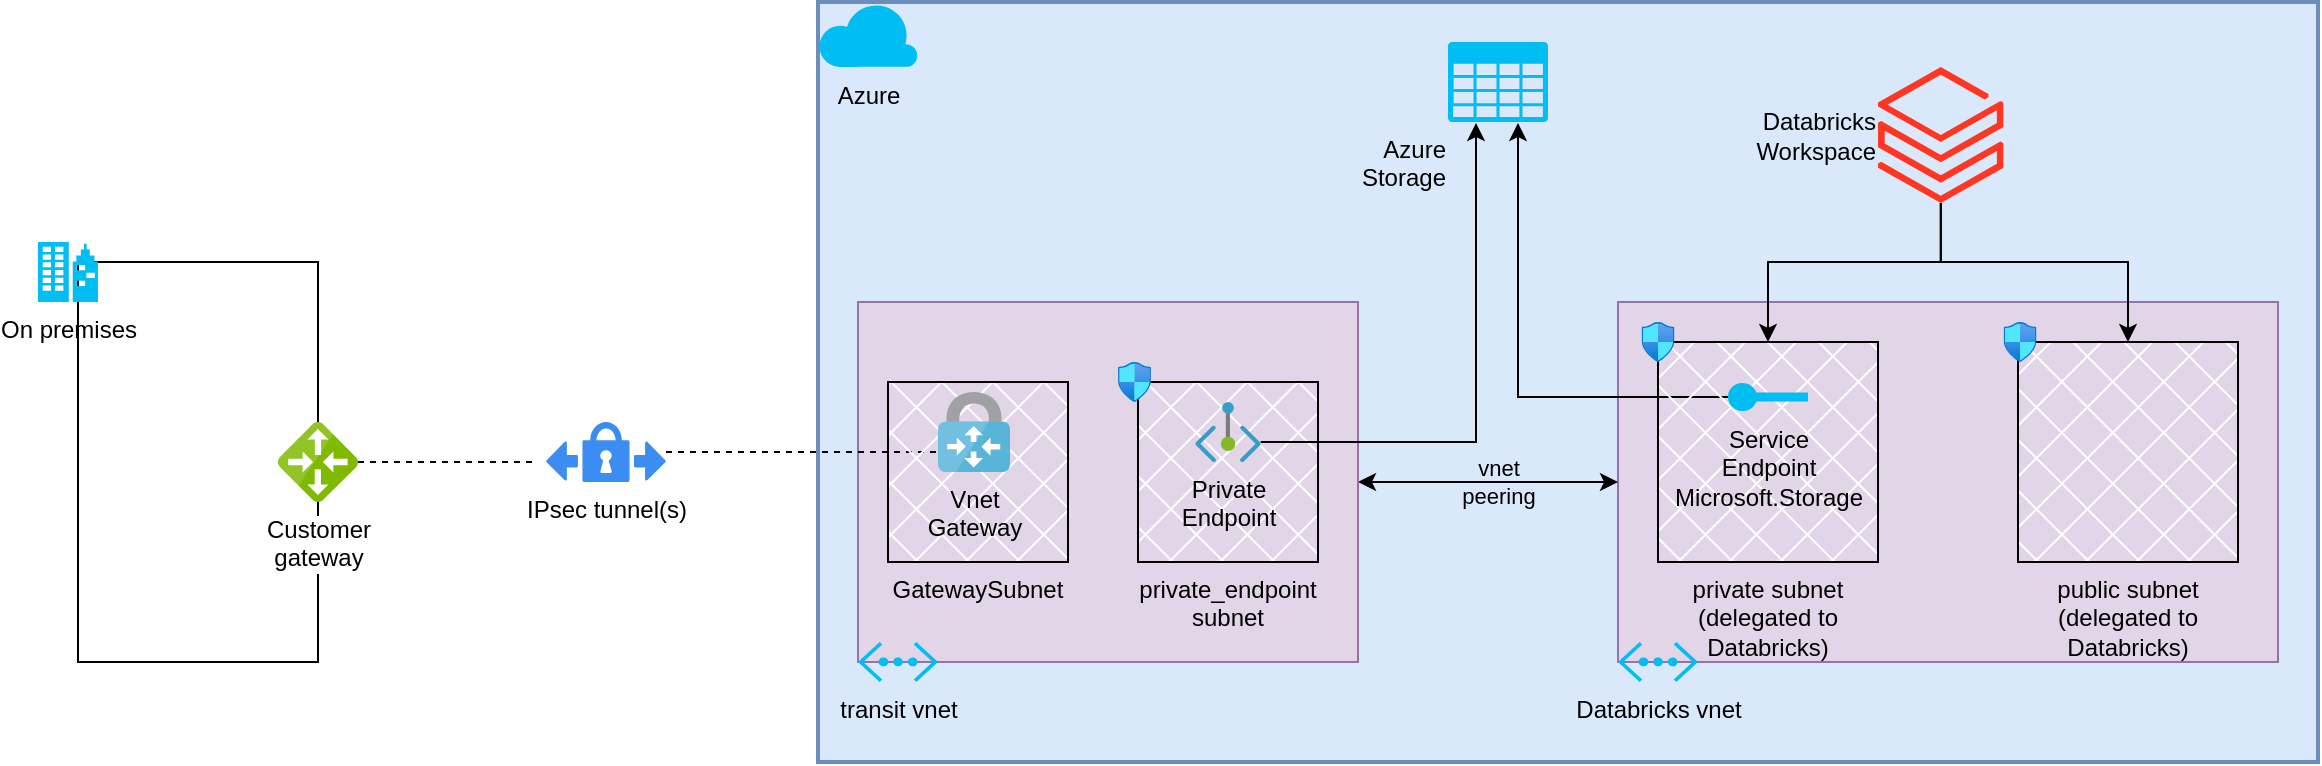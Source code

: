 <mxfile version="22.1.16" type="device">
  <diagram name="Page-1" id="wlpCGRaCWPYndiIkK6_C">
    <mxGraphModel dx="880" dy="1637" grid="1" gridSize="10" guides="1" tooltips="1" connect="1" arrows="1" fold="1" page="1" pageScale="1" pageWidth="827" pageHeight="1169" math="0" shadow="0">
      <root>
        <mxCell id="0" />
        <mxCell id="1" parent="0" />
        <mxCell id="36lTpFecWONafMQtDg19-7" value="" style="rounded=0;whiteSpace=wrap;html=1;fillColor=#dae8fc;strokeColor=#6c8ebf;strokeWidth=2;" vertex="1" parent="1">
          <mxGeometry x="480" y="-120" width="750" height="380" as="geometry" />
        </mxCell>
        <mxCell id="36lTpFecWONafMQtDg19-27" value="" style="rounded=0;whiteSpace=wrap;html=1;fillColor=#e1d5e7;strokeColor=#9673a6;fillStyle=auto;" vertex="1" parent="1">
          <mxGeometry x="880" y="30" width="330" height="180" as="geometry" />
        </mxCell>
        <mxCell id="36lTpFecWONafMQtDg19-50" style="edgeStyle=orthogonalEdgeStyle;rounded=0;orthogonalLoop=1;jettySize=auto;html=1;entryX=0;entryY=0.5;entryDx=0;entryDy=0;startArrow=classic;startFill=1;" edge="1" parent="1" source="36lTpFecWONafMQtDg19-18" target="36lTpFecWONafMQtDg19-27">
          <mxGeometry relative="1" as="geometry" />
        </mxCell>
        <mxCell id="36lTpFecWONafMQtDg19-51" value="vnet&lt;br&gt;peering" style="edgeLabel;html=1;align=center;verticalAlign=middle;resizable=0;points=[];labelBackgroundColor=none;" vertex="1" connectable="0" parent="36lTpFecWONafMQtDg19-50">
          <mxGeometry x="-0.139" y="-1" relative="1" as="geometry">
            <mxPoint x="14" y="-1" as="offset" />
          </mxGeometry>
        </mxCell>
        <mxCell id="36lTpFecWONafMQtDg19-18" value="" style="rounded=0;whiteSpace=wrap;html=1;fillColor=#e1d5e7;strokeColor=#9673a6;fillStyle=auto;" vertex="1" parent="1">
          <mxGeometry x="500" y="30" width="250" height="180" as="geometry" />
        </mxCell>
        <mxCell id="36lTpFecWONafMQtDg19-5" value="" style="rounded=0;whiteSpace=wrap;html=1;fillColor=none;" vertex="1" parent="1">
          <mxGeometry x="110" y="10" width="120" height="200" as="geometry" />
        </mxCell>
        <mxCell id="36lTpFecWONafMQtDg19-6" value="On premises" style="verticalLabelPosition=bottom;html=1;verticalAlign=top;align=center;strokeColor=none;fillColor=#00BEF2;shape=mxgraph.azure.enterprise;pointerEvents=1;" vertex="1" parent="1">
          <mxGeometry x="90" width="30" height="30" as="geometry" />
        </mxCell>
        <mxCell id="36lTpFecWONafMQtDg19-3" value="Customer&lt;br&gt;gateway" style="image;sketch=0;aspect=fixed;html=1;points=[];align=center;fontSize=12;image=img/lib/mscae/Local_Network_Gateways.svg;" vertex="1" parent="1">
          <mxGeometry x="210" y="90" width="40" height="40" as="geometry" />
        </mxCell>
        <mxCell id="36lTpFecWONafMQtDg19-44" value="" style="edgeStyle=orthogonalEdgeStyle;rounded=0;orthogonalLoop=1;jettySize=auto;html=1;entryX=0.278;entryY=0.75;entryDx=0;entryDy=0;entryPerimeter=0;dashed=1;" edge="1" parent="1" source="36lTpFecWONafMQtDg19-8" target="36lTpFecWONafMQtDg19-14">
          <mxGeometry relative="1" as="geometry" />
        </mxCell>
        <mxCell id="36lTpFecWONafMQtDg19-8" value="IPsec tunnel(s)" style="sketch=0;html=1;aspect=fixed;strokeColor=none;shadow=0;fillColor=#3B8DF1;verticalAlign=top;labelPosition=center;verticalLabelPosition=bottom;shape=mxgraph.gcp2.vpn" vertex="1" parent="1">
          <mxGeometry x="344" y="90" width="60" height="30" as="geometry" />
        </mxCell>
        <mxCell id="36lTpFecWONafMQtDg19-13" style="edgeStyle=orthogonalEdgeStyle;rounded=0;orthogonalLoop=1;jettySize=auto;html=1;endArrow=none;endFill=0;dashed=1;" edge="1" parent="1">
          <mxGeometry relative="1" as="geometry">
            <mxPoint x="250" y="110" as="sourcePoint" />
            <mxPoint x="340" y="110" as="targetPoint" />
          </mxGeometry>
        </mxCell>
        <mxCell id="36lTpFecWONafMQtDg19-19" value="transit&amp;nbsp;vnet" style="verticalLabelPosition=bottom;html=1;verticalAlign=top;align=center;strokeColor=none;fillColor=#00BEF2;shape=mxgraph.azure.virtual_network;pointerEvents=1;" vertex="1" parent="1">
          <mxGeometry x="500" y="200" width="40" height="20" as="geometry" />
        </mxCell>
        <mxCell id="36lTpFecWONafMQtDg19-22" value="Azure&lt;br&gt;Storage" style="verticalLabelPosition=bottom;html=1;verticalAlign=top;align=right;strokeColor=none;fillColor=#00BEF2;shape=mxgraph.azure.storage;pointerEvents=1;labelPosition=left;" vertex="1" parent="1">
          <mxGeometry x="795" y="-100" width="50" height="40" as="geometry" />
        </mxCell>
        <mxCell id="36lTpFecWONafMQtDg19-23" value="Azure" style="verticalLabelPosition=bottom;html=1;verticalAlign=top;align=center;strokeColor=none;fillColor=#00BEF2;shape=mxgraph.azure.cloud;" vertex="1" parent="1">
          <mxGeometry x="480" y="-120" width="50" height="32.5" as="geometry" />
        </mxCell>
        <mxCell id="36lTpFecWONafMQtDg19-29" value="Databricks vnet" style="verticalLabelPosition=bottom;html=1;verticalAlign=top;align=center;strokeColor=none;fillColor=#00BEF2;shape=mxgraph.azure.virtual_network;pointerEvents=1;" vertex="1" parent="1">
          <mxGeometry x="880" y="200" width="40" height="20" as="geometry" />
        </mxCell>
        <mxCell id="36lTpFecWONafMQtDg19-41" value="GatewaySubnet" style="rounded=0;whiteSpace=wrap;html=1;fillColor=default;fillStyle=cross-hatch;labelPosition=center;verticalLabelPosition=bottom;align=center;verticalAlign=top;" vertex="1" parent="1">
          <mxGeometry x="515" y="70" width="90" height="90" as="geometry" />
        </mxCell>
        <mxCell id="36lTpFecWONafMQtDg19-42" value="private_endpoint&lt;br&gt;subnet" style="rounded=0;whiteSpace=wrap;html=1;fillColor=default;fillStyle=cross-hatch;labelPosition=center;verticalLabelPosition=bottom;align=center;verticalAlign=top;" vertex="1" parent="1">
          <mxGeometry x="640" y="70" width="90" height="90" as="geometry" />
        </mxCell>
        <mxCell id="36lTpFecWONafMQtDg19-21" value="Private&lt;br&gt;Endpoint" style="image;aspect=fixed;html=1;points=[];align=center;fontSize=12;image=img/lib/azure2/networking/Private_Endpoint.svg;imageBackground=none;labelBackgroundColor=none;" vertex="1" parent="1">
          <mxGeometry x="668.64" y="80" width="32.73" height="30" as="geometry" />
        </mxCell>
        <mxCell id="36lTpFecWONafMQtDg19-14" value="Vnet&lt;br&gt;Gateway" style="image;sketch=0;aspect=fixed;html=1;points=[];align=center;fontSize=12;image=img/lib/mscae/VPN_Gateway.svg;labelBackgroundColor=none;" vertex="1" parent="1">
          <mxGeometry x="540" y="75" width="36" height="40" as="geometry" />
        </mxCell>
        <mxCell id="36lTpFecWONafMQtDg19-45" style="edgeStyle=orthogonalEdgeStyle;rounded=0;orthogonalLoop=1;jettySize=auto;html=1;entryX=0.28;entryY=1.013;entryDx=0;entryDy=0;entryPerimeter=0;" edge="1" parent="1" source="36lTpFecWONafMQtDg19-21" target="36lTpFecWONafMQtDg19-22">
          <mxGeometry relative="1" as="geometry">
            <Array as="points">
              <mxPoint x="809" y="100" />
            </Array>
          </mxGeometry>
        </mxCell>
        <mxCell id="36lTpFecWONafMQtDg19-46" style="edgeStyle=orthogonalEdgeStyle;rounded=0;orthogonalLoop=1;jettySize=auto;html=1;entryX=0.7;entryY=1.013;entryDx=0;entryDy=0;entryPerimeter=0;" edge="1" parent="1" source="36lTpFecWONafMQtDg19-34" target="36lTpFecWONafMQtDg19-22">
          <mxGeometry relative="1" as="geometry" />
        </mxCell>
        <mxCell id="36lTpFecWONafMQtDg19-48" value="private subnet&lt;br&gt;(delegated to&lt;br&gt;Databricks)" style="rounded=0;whiteSpace=wrap;html=1;fillColor=default;fillStyle=cross-hatch;labelPosition=center;verticalLabelPosition=bottom;align=center;verticalAlign=top;" vertex="1" parent="1">
          <mxGeometry x="900" y="50" width="110" height="110" as="geometry" />
        </mxCell>
        <mxCell id="36lTpFecWONafMQtDg19-49" value="public subnet&lt;br&gt;(delegated to&lt;br&gt;Databricks)" style="rounded=0;whiteSpace=wrap;html=1;fillColor=default;fillStyle=cross-hatch;labelPosition=center;verticalLabelPosition=bottom;align=center;verticalAlign=top;" vertex="1" parent="1">
          <mxGeometry x="1080" y="50" width="110" height="110" as="geometry" />
        </mxCell>
        <mxCell id="36lTpFecWONafMQtDg19-34" value="Service&lt;br&gt;Endpoint&lt;br&gt;Microsoft.Storage" style="verticalLabelPosition=bottom;html=1;verticalAlign=top;align=center;strokeColor=none;fillColor=#00BEF2;shape=mxgraph.azure.service_endpoint;rotation=0;" vertex="1" parent="1">
          <mxGeometry x="935" y="70" width="40" height="15" as="geometry" />
        </mxCell>
        <mxCell id="36lTpFecWONafMQtDg19-53" style="edgeStyle=orthogonalEdgeStyle;rounded=0;orthogonalLoop=1;jettySize=auto;html=1;entryX=0.5;entryY=0;entryDx=0;entryDy=0;" edge="1" parent="1" source="36lTpFecWONafMQtDg19-52" target="36lTpFecWONafMQtDg19-48">
          <mxGeometry relative="1" as="geometry">
            <Array as="points">
              <mxPoint x="1041" y="10" />
              <mxPoint x="955" y="10" />
            </Array>
          </mxGeometry>
        </mxCell>
        <mxCell id="36lTpFecWONafMQtDg19-54" style="edgeStyle=orthogonalEdgeStyle;rounded=0;orthogonalLoop=1;jettySize=auto;html=1;" edge="1" parent="1" source="36lTpFecWONafMQtDg19-52" target="36lTpFecWONafMQtDg19-49">
          <mxGeometry relative="1" as="geometry">
            <Array as="points">
              <mxPoint x="1041" y="10" />
              <mxPoint x="1135" y="10" />
            </Array>
          </mxGeometry>
        </mxCell>
        <mxCell id="36lTpFecWONafMQtDg19-52" value="Databricks&lt;br&gt;Workspace" style="image;aspect=fixed;html=1;points=[];align=right;fontSize=12;image=img/lib/azure2/analytics/Azure_Databricks.svg;labelBackgroundColor=none;labelPosition=left;verticalLabelPosition=middle;verticalAlign=middle;" vertex="1" parent="1">
          <mxGeometry x="1010" y="-87.5" width="62.8" height="68" as="geometry" />
        </mxCell>
        <mxCell id="36lTpFecWONafMQtDg19-55" value="" style="image;aspect=fixed;html=1;points=[];align=center;fontSize=12;image=img/lib/azure2/networking/Network_Security_Groups.svg;" vertex="1" parent="1">
          <mxGeometry x="630" y="60" width="16.47" height="20" as="geometry" />
        </mxCell>
        <mxCell id="36lTpFecWONafMQtDg19-56" value="" style="image;aspect=fixed;html=1;points=[];align=center;fontSize=12;image=img/lib/azure2/networking/Network_Security_Groups.svg;" vertex="1" parent="1">
          <mxGeometry x="891.77" y="40" width="16.47" height="20" as="geometry" />
        </mxCell>
        <mxCell id="36lTpFecWONafMQtDg19-57" value="" style="image;aspect=fixed;html=1;points=[];align=center;fontSize=12;image=img/lib/azure2/networking/Network_Security_Groups.svg;" vertex="1" parent="1">
          <mxGeometry x="1072.8" y="40" width="16.47" height="20" as="geometry" />
        </mxCell>
      </root>
    </mxGraphModel>
  </diagram>
</mxfile>
